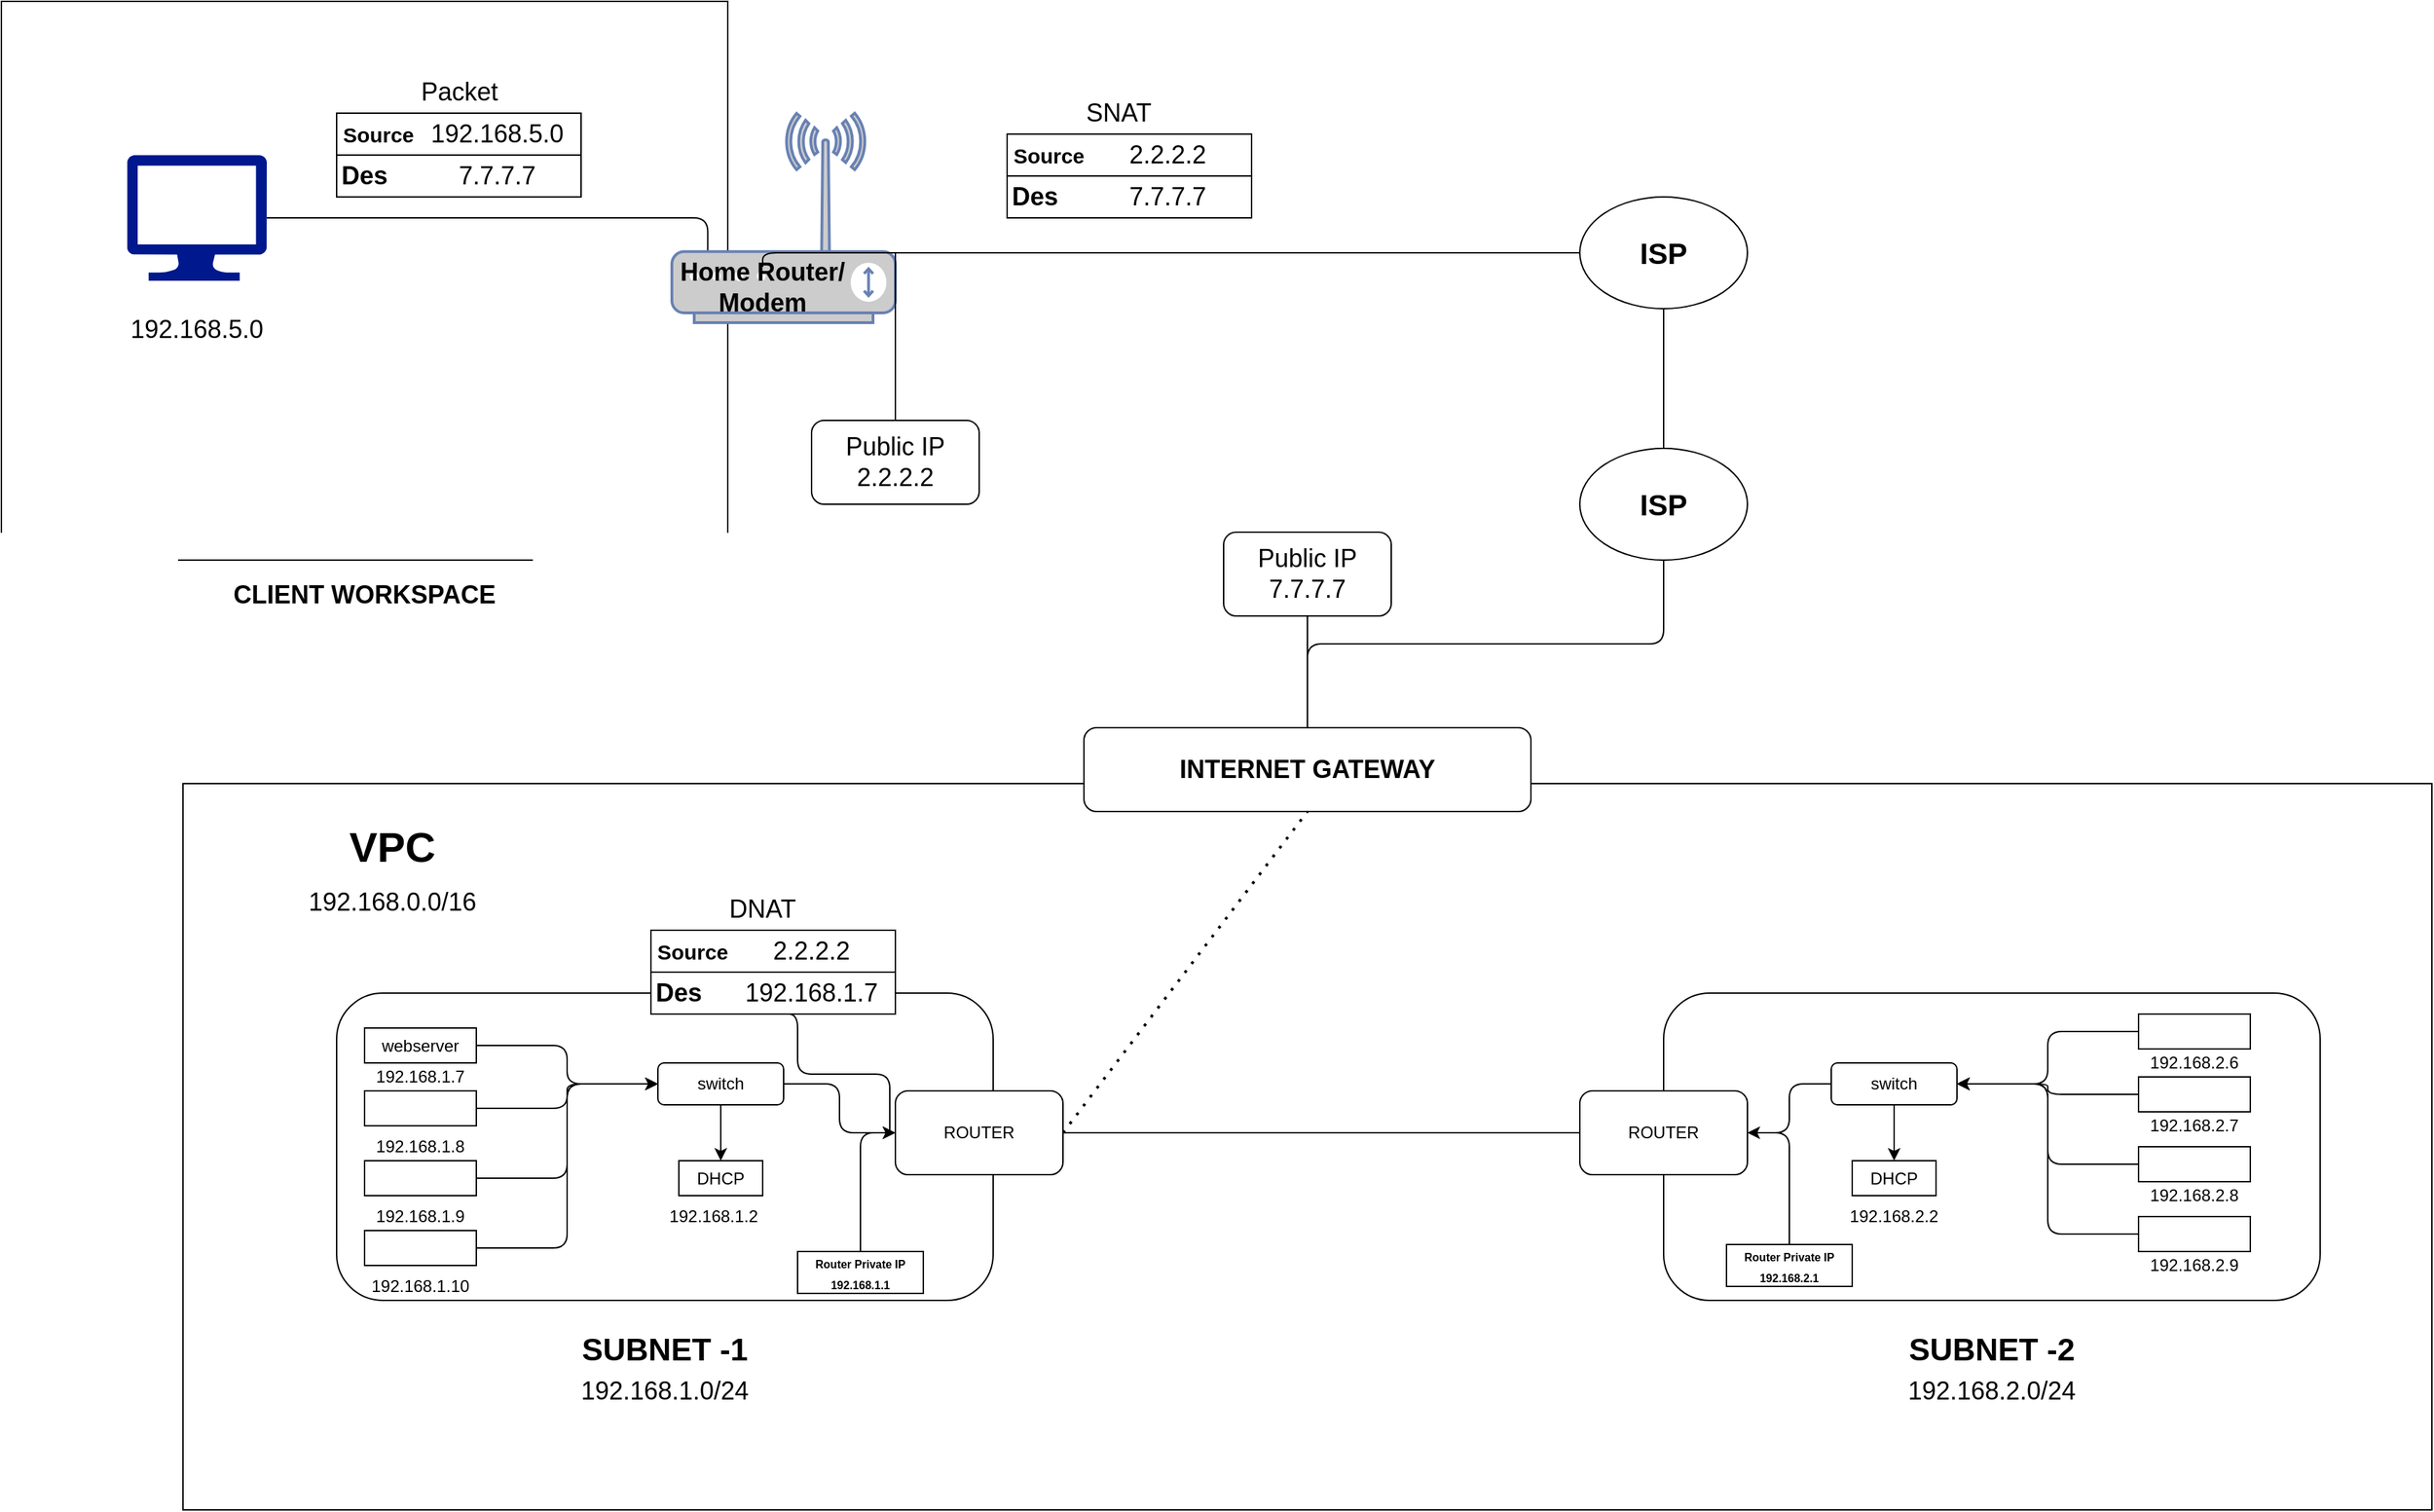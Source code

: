 <mxfile version="16.5.3" type="github">
  <diagram id="cgZuAQymzo9P9m9GtYBO" name="Page-1">
    <mxGraphModel dx="3160" dy="1693" grid="1" gridSize="10" guides="1" tooltips="1" connect="1" arrows="1" fold="1" page="1" pageScale="1" pageWidth="1920" pageHeight="1200" math="0" shadow="0">
      <root>
        <mxCell id="0" />
        <mxCell id="1" parent="0" />
        <mxCell id="nOPR-63dfSeK1-8soUbw-1" value="" style="rounded=0;whiteSpace=wrap;html=1;" parent="1" vertex="1">
          <mxGeometry x="140" y="560" width="1610" height="520" as="geometry" />
        </mxCell>
        <mxCell id="nOPR-63dfSeK1-8soUbw-2" value="" style="rounded=1;whiteSpace=wrap;html=1;" parent="1" vertex="1">
          <mxGeometry x="250" y="710" width="470" height="220" as="geometry" />
        </mxCell>
        <mxCell id="nOPR-63dfSeK1-8soUbw-4" value="" style="rounded=1;whiteSpace=wrap;html=1;" parent="1" vertex="1">
          <mxGeometry x="1200" y="710" width="470" height="220" as="geometry" />
        </mxCell>
        <mxCell id="7Ufx0hej1nbOpLO8S6u6-35" style="edgeStyle=orthogonalEdgeStyle;rounded=1;orthogonalLoop=1;jettySize=auto;html=1;exitX=1;exitY=0.5;exitDx=0;exitDy=0;entryX=0;entryY=0.5;entryDx=0;entryDy=0;fontSize=8;endArrow=none;endFill=0;" edge="1" parent="1" source="nOPR-63dfSeK1-8soUbw-5" target="nOPR-63dfSeK1-8soUbw-6">
          <mxGeometry relative="1" as="geometry" />
        </mxCell>
        <mxCell id="nOPR-63dfSeK1-8soUbw-5" value="ROUTER" style="rounded=1;whiteSpace=wrap;html=1;" parent="1" vertex="1">
          <mxGeometry x="650" y="780" width="120" height="60" as="geometry" />
        </mxCell>
        <mxCell id="nOPR-63dfSeK1-8soUbw-6" value="ROUTER" style="rounded=1;whiteSpace=wrap;html=1;" parent="1" vertex="1">
          <mxGeometry x="1140" y="780" width="120" height="60" as="geometry" />
        </mxCell>
        <mxCell id="nOPR-63dfSeK1-8soUbw-13" style="edgeStyle=orthogonalEdgeStyle;rounded=1;orthogonalLoop=1;jettySize=auto;html=1;exitX=1;exitY=0.5;exitDx=0;exitDy=0;entryX=0;entryY=0.5;entryDx=0;entryDy=0;" parent="1" source="nOPR-63dfSeK1-8soUbw-7" target="nOPR-63dfSeK1-8soUbw-5" edge="1">
          <mxGeometry relative="1" as="geometry" />
        </mxCell>
        <mxCell id="nOPR-63dfSeK1-8soUbw-16" style="edgeStyle=orthogonalEdgeStyle;rounded=0;orthogonalLoop=1;jettySize=auto;html=1;exitX=0.5;exitY=1;exitDx=0;exitDy=0;entryX=0.5;entryY=0;entryDx=0;entryDy=0;" parent="1" source="nOPR-63dfSeK1-8soUbw-7" target="nOPR-63dfSeK1-8soUbw-15" edge="1">
          <mxGeometry relative="1" as="geometry" />
        </mxCell>
        <mxCell id="nOPR-63dfSeK1-8soUbw-7" value="switch" style="rounded=1;whiteSpace=wrap;html=1;" parent="1" vertex="1">
          <mxGeometry x="480" y="760" width="90" height="30" as="geometry" />
        </mxCell>
        <mxCell id="7Ufx0hej1nbOpLO8S6u6-11" style="edgeStyle=orthogonalEdgeStyle;rounded=0;orthogonalLoop=1;jettySize=auto;html=1;exitX=0.5;exitY=1;exitDx=0;exitDy=0;" edge="1" parent="1" source="nOPR-63dfSeK1-8soUbw-8" target="7Ufx0hej1nbOpLO8S6u6-10">
          <mxGeometry relative="1" as="geometry" />
        </mxCell>
        <mxCell id="7Ufx0hej1nbOpLO8S6u6-13" style="edgeStyle=orthogonalEdgeStyle;rounded=1;orthogonalLoop=1;jettySize=auto;html=1;exitX=0;exitY=0.5;exitDx=0;exitDy=0;" edge="1" parent="1" source="nOPR-63dfSeK1-8soUbw-8" target="nOPR-63dfSeK1-8soUbw-6">
          <mxGeometry relative="1" as="geometry" />
        </mxCell>
        <mxCell id="nOPR-63dfSeK1-8soUbw-8" value="switch" style="rounded=1;whiteSpace=wrap;html=1;" parent="1" vertex="1">
          <mxGeometry x="1320" y="760" width="90" height="30" as="geometry" />
        </mxCell>
        <mxCell id="nOPR-63dfSeK1-8soUbw-15" value="DHCP&lt;br&gt;" style="rounded=0;whiteSpace=wrap;html=1;" parent="1" vertex="1">
          <mxGeometry x="495" y="830" width="60" height="25" as="geometry" />
        </mxCell>
        <mxCell id="nOPR-63dfSeK1-8soUbw-24" style="edgeStyle=orthogonalEdgeStyle;rounded=1;orthogonalLoop=1;jettySize=auto;html=1;exitX=1;exitY=0.5;exitDx=0;exitDy=0;entryX=0;entryY=0.5;entryDx=0;entryDy=0;" parent="1" source="nOPR-63dfSeK1-8soUbw-20" target="nOPR-63dfSeK1-8soUbw-7" edge="1">
          <mxGeometry relative="1" as="geometry" />
        </mxCell>
        <mxCell id="nOPR-63dfSeK1-8soUbw-20" value="webserver" style="rounded=0;whiteSpace=wrap;html=1;" parent="1" vertex="1">
          <mxGeometry x="270" y="735" width="80" height="25" as="geometry" />
        </mxCell>
        <mxCell id="nOPR-63dfSeK1-8soUbw-25" style="edgeStyle=orthogonalEdgeStyle;rounded=1;orthogonalLoop=1;jettySize=auto;html=1;exitX=1;exitY=0.5;exitDx=0;exitDy=0;" parent="1" source="nOPR-63dfSeK1-8soUbw-21" target="nOPR-63dfSeK1-8soUbw-7" edge="1">
          <mxGeometry relative="1" as="geometry" />
        </mxCell>
        <mxCell id="nOPR-63dfSeK1-8soUbw-21" value="" style="rounded=0;whiteSpace=wrap;html=1;" parent="1" vertex="1">
          <mxGeometry x="270" y="780" width="80" height="25" as="geometry" />
        </mxCell>
        <mxCell id="nOPR-63dfSeK1-8soUbw-26" style="edgeStyle=orthogonalEdgeStyle;rounded=1;orthogonalLoop=1;jettySize=auto;html=1;entryX=0;entryY=0.5;entryDx=0;entryDy=0;" parent="1" source="nOPR-63dfSeK1-8soUbw-22" target="nOPR-63dfSeK1-8soUbw-7" edge="1">
          <mxGeometry relative="1" as="geometry" />
        </mxCell>
        <mxCell id="nOPR-63dfSeK1-8soUbw-22" value="" style="rounded=0;whiteSpace=wrap;html=1;" parent="1" vertex="1">
          <mxGeometry x="270" y="830" width="80" height="25" as="geometry" />
        </mxCell>
        <mxCell id="nOPR-63dfSeK1-8soUbw-27" style="edgeStyle=orthogonalEdgeStyle;rounded=1;orthogonalLoop=1;jettySize=auto;html=1;exitX=1;exitY=0.5;exitDx=0;exitDy=0;entryX=0;entryY=0.5;entryDx=0;entryDy=0;endArrow=none;endFill=0;" parent="1" source="nOPR-63dfSeK1-8soUbw-23" target="nOPR-63dfSeK1-8soUbw-7" edge="1">
          <mxGeometry relative="1" as="geometry" />
        </mxCell>
        <mxCell id="nOPR-63dfSeK1-8soUbw-23" value="" style="rounded=0;whiteSpace=wrap;html=1;" parent="1" vertex="1">
          <mxGeometry x="270" y="880" width="80" height="25" as="geometry" />
        </mxCell>
        <mxCell id="7Ufx0hej1nbOpLO8S6u6-5" style="edgeStyle=orthogonalEdgeStyle;rounded=1;orthogonalLoop=1;jettySize=auto;html=1;exitX=0;exitY=0.5;exitDx=0;exitDy=0;entryX=1;entryY=0.5;entryDx=0;entryDy=0;" edge="1" parent="1" source="7Ufx0hej1nbOpLO8S6u6-1" target="nOPR-63dfSeK1-8soUbw-8">
          <mxGeometry relative="1" as="geometry" />
        </mxCell>
        <mxCell id="7Ufx0hej1nbOpLO8S6u6-1" value="" style="rounded=0;whiteSpace=wrap;html=1;" vertex="1" parent="1">
          <mxGeometry x="1540" y="725" width="80" height="25" as="geometry" />
        </mxCell>
        <mxCell id="7Ufx0hej1nbOpLO8S6u6-6" style="edgeStyle=orthogonalEdgeStyle;rounded=1;orthogonalLoop=1;jettySize=auto;html=1;exitX=0;exitY=0.5;exitDx=0;exitDy=0;entryX=1;entryY=0.5;entryDx=0;entryDy=0;" edge="1" parent="1" source="7Ufx0hej1nbOpLO8S6u6-2" target="nOPR-63dfSeK1-8soUbw-8">
          <mxGeometry relative="1" as="geometry" />
        </mxCell>
        <mxCell id="7Ufx0hej1nbOpLO8S6u6-2" value="" style="rounded=0;whiteSpace=wrap;html=1;" vertex="1" parent="1">
          <mxGeometry x="1540" y="770" width="80" height="25" as="geometry" />
        </mxCell>
        <mxCell id="7Ufx0hej1nbOpLO8S6u6-8" style="edgeStyle=orthogonalEdgeStyle;rounded=1;orthogonalLoop=1;jettySize=auto;html=1;exitX=0;exitY=0.5;exitDx=0;exitDy=0;entryX=1;entryY=0.5;entryDx=0;entryDy=0;" edge="1" parent="1" source="7Ufx0hej1nbOpLO8S6u6-3" target="nOPR-63dfSeK1-8soUbw-8">
          <mxGeometry relative="1" as="geometry" />
        </mxCell>
        <mxCell id="7Ufx0hej1nbOpLO8S6u6-3" value="" style="rounded=0;whiteSpace=wrap;html=1;" vertex="1" parent="1">
          <mxGeometry x="1540" y="820" width="80" height="25" as="geometry" />
        </mxCell>
        <mxCell id="7Ufx0hej1nbOpLO8S6u6-9" style="edgeStyle=orthogonalEdgeStyle;rounded=1;orthogonalLoop=1;jettySize=auto;html=1;exitX=0;exitY=0.5;exitDx=0;exitDy=0;entryX=1;entryY=0.5;entryDx=0;entryDy=0;" edge="1" parent="1" source="7Ufx0hej1nbOpLO8S6u6-4" target="nOPR-63dfSeK1-8soUbw-8">
          <mxGeometry relative="1" as="geometry" />
        </mxCell>
        <mxCell id="7Ufx0hej1nbOpLO8S6u6-4" value="" style="rounded=0;whiteSpace=wrap;html=1;" vertex="1" parent="1">
          <mxGeometry x="1540" y="870" width="80" height="25" as="geometry" />
        </mxCell>
        <mxCell id="7Ufx0hej1nbOpLO8S6u6-10" value="DHCP&lt;br&gt;" style="rounded=0;whiteSpace=wrap;html=1;" vertex="1" parent="1">
          <mxGeometry x="1335" y="830" width="60" height="25" as="geometry" />
        </mxCell>
        <mxCell id="7Ufx0hej1nbOpLO8S6u6-14" value="192.168.1.7" style="text;html=1;strokeColor=none;fillColor=none;align=center;verticalAlign=middle;whiteSpace=wrap;rounded=0;" vertex="1" parent="1">
          <mxGeometry x="280" y="770" width="60" as="geometry" />
        </mxCell>
        <mxCell id="7Ufx0hej1nbOpLO8S6u6-15" value="192.168.1.8" style="text;html=1;strokeColor=none;fillColor=none;align=center;verticalAlign=middle;whiteSpace=wrap;rounded=0;" vertex="1" parent="1">
          <mxGeometry x="280" y="820" width="60" as="geometry" />
        </mxCell>
        <mxCell id="7Ufx0hej1nbOpLO8S6u6-16" value="192.168.1.9" style="text;html=1;strokeColor=none;fillColor=none;align=center;verticalAlign=middle;whiteSpace=wrap;rounded=0;" vertex="1" parent="1">
          <mxGeometry x="280" y="870" width="60" as="geometry" />
        </mxCell>
        <mxCell id="7Ufx0hej1nbOpLO8S6u6-17" value="192.168.1.10" style="text;html=1;strokeColor=none;fillColor=none;align=center;verticalAlign=middle;whiteSpace=wrap;rounded=0;" vertex="1" parent="1">
          <mxGeometry x="280" y="920" width="60" as="geometry" />
        </mxCell>
        <mxCell id="7Ufx0hej1nbOpLO8S6u6-18" value="192.168.1.2" style="text;html=1;strokeColor=none;fillColor=none;align=center;verticalAlign=middle;whiteSpace=wrap;rounded=0;" vertex="1" parent="1">
          <mxGeometry x="490" y="870" width="60" as="geometry" />
        </mxCell>
        <mxCell id="7Ufx0hej1nbOpLO8S6u6-24" style="edgeStyle=orthogonalEdgeStyle;rounded=1;orthogonalLoop=1;jettySize=auto;html=1;exitX=0.5;exitY=0;exitDx=0;exitDy=0;entryX=0;entryY=0.5;entryDx=0;entryDy=0;fontSize=8;" edge="1" parent="1" source="7Ufx0hej1nbOpLO8S6u6-23" target="nOPR-63dfSeK1-8soUbw-5">
          <mxGeometry relative="1" as="geometry" />
        </mxCell>
        <mxCell id="7Ufx0hej1nbOpLO8S6u6-23" value="&lt;font style=&quot;font-size: 8px&quot;&gt;&lt;b&gt;Router Private IP&lt;br&gt;192.168.1.1&lt;/b&gt;&lt;/font&gt;" style="rounded=0;whiteSpace=wrap;html=1;" vertex="1" parent="1">
          <mxGeometry x="580" y="895" width="90" height="30" as="geometry" />
        </mxCell>
        <mxCell id="7Ufx0hej1nbOpLO8S6u6-27" value="192.168.2.6" style="text;html=1;strokeColor=none;fillColor=none;align=center;verticalAlign=middle;whiteSpace=wrap;rounded=0;" vertex="1" parent="1">
          <mxGeometry x="1550" y="760" width="60" as="geometry" />
        </mxCell>
        <mxCell id="7Ufx0hej1nbOpLO8S6u6-28" value="192.168.2.7" style="text;html=1;strokeColor=none;fillColor=none;align=center;verticalAlign=middle;whiteSpace=wrap;rounded=0;" vertex="1" parent="1">
          <mxGeometry x="1550" y="805" width="60" as="geometry" />
        </mxCell>
        <mxCell id="7Ufx0hej1nbOpLO8S6u6-29" value="192.168.2.8" style="text;html=1;strokeColor=none;fillColor=none;align=center;verticalAlign=middle;whiteSpace=wrap;rounded=0;" vertex="1" parent="1">
          <mxGeometry x="1550" y="855" width="60" as="geometry" />
        </mxCell>
        <mxCell id="7Ufx0hej1nbOpLO8S6u6-30" value="192.168.2.9" style="text;html=1;strokeColor=none;fillColor=none;align=center;verticalAlign=middle;whiteSpace=wrap;rounded=0;" vertex="1" parent="1">
          <mxGeometry x="1550" y="905" width="60" as="geometry" />
        </mxCell>
        <mxCell id="7Ufx0hej1nbOpLO8S6u6-31" value="192.168.2.2" style="text;html=1;strokeColor=none;fillColor=none;align=center;verticalAlign=middle;whiteSpace=wrap;rounded=0;" vertex="1" parent="1">
          <mxGeometry x="1335" y="870" width="60" as="geometry" />
        </mxCell>
        <mxCell id="7Ufx0hej1nbOpLO8S6u6-34" style="edgeStyle=orthogonalEdgeStyle;rounded=1;orthogonalLoop=1;jettySize=auto;html=1;exitX=0.5;exitY=0;exitDx=0;exitDy=0;entryX=1;entryY=0.5;entryDx=0;entryDy=0;fontSize=8;endArrow=none;endFill=0;" edge="1" parent="1" source="7Ufx0hej1nbOpLO8S6u6-32" target="nOPR-63dfSeK1-8soUbw-6">
          <mxGeometry relative="1" as="geometry" />
        </mxCell>
        <mxCell id="7Ufx0hej1nbOpLO8S6u6-32" value="&lt;font style=&quot;font-size: 8px&quot;&gt;&lt;b&gt;Router Private IP&lt;br&gt;192.168.2.1&lt;/b&gt;&lt;/font&gt;" style="rounded=0;whiteSpace=wrap;html=1;" vertex="1" parent="1">
          <mxGeometry x="1245" y="890" width="90" height="30" as="geometry" />
        </mxCell>
        <mxCell id="7Ufx0hej1nbOpLO8S6u6-39" value="&lt;h2&gt;&lt;font style=&quot;font-size: 18px&quot;&gt;INTERNET GATEWAY&lt;/font&gt;&lt;/h2&gt;" style="rounded=1;whiteSpace=wrap;html=1;fontSize=8;" vertex="1" parent="1">
          <mxGeometry x="785" y="520" width="320" height="60" as="geometry" />
        </mxCell>
        <mxCell id="7Ufx0hej1nbOpLO8S6u6-40" value="&lt;h2&gt;SUBNET -1&lt;/h2&gt;" style="text;html=1;strokeColor=none;fillColor=none;align=center;verticalAlign=middle;whiteSpace=wrap;rounded=0;fontSize=15;" vertex="1" parent="1">
          <mxGeometry x="405" y="950" width="160" height="30" as="geometry" />
        </mxCell>
        <mxCell id="7Ufx0hej1nbOpLO8S6u6-41" value="&lt;h2&gt;SUBNET -2&lt;/h2&gt;" style="text;html=1;strokeColor=none;fillColor=none;align=center;verticalAlign=middle;whiteSpace=wrap;rounded=0;fontSize=15;" vertex="1" parent="1">
          <mxGeometry x="1355" y="950" width="160" height="30" as="geometry" />
        </mxCell>
        <mxCell id="7Ufx0hej1nbOpLO8S6u6-42" value="&lt;h1&gt;VPC&lt;/h1&gt;" style="text;html=1;strokeColor=none;fillColor=none;align=center;verticalAlign=middle;whiteSpace=wrap;rounded=0;fontSize=15;" vertex="1" parent="1">
          <mxGeometry x="260" y="590" width="60" height="30" as="geometry" />
        </mxCell>
        <mxCell id="7Ufx0hej1nbOpLO8S6u6-43" value="192.168.1.0/24" style="text;html=1;strokeColor=none;fillColor=none;align=center;verticalAlign=middle;whiteSpace=wrap;rounded=0;fontSize=18;" vertex="1" parent="1">
          <mxGeometry x="395" y="980" width="180" height="30" as="geometry" />
        </mxCell>
        <mxCell id="7Ufx0hej1nbOpLO8S6u6-44" value="192.168.2.0/24" style="text;html=1;strokeColor=none;fillColor=none;align=center;verticalAlign=middle;whiteSpace=wrap;rounded=0;fontSize=18;" vertex="1" parent="1">
          <mxGeometry x="1345" y="980" width="180" height="30" as="geometry" />
        </mxCell>
        <mxCell id="7Ufx0hej1nbOpLO8S6u6-46" value="192.168.0.0/16" style="text;html=1;strokeColor=none;fillColor=none;align=center;verticalAlign=middle;whiteSpace=wrap;rounded=0;fontSize=18;" vertex="1" parent="1">
          <mxGeometry x="200" y="630" width="180" height="30" as="geometry" />
        </mxCell>
        <mxCell id="7Ufx0hej1nbOpLO8S6u6-47" value="" style="endArrow=none;dashed=1;html=1;dashPattern=1 3;strokeWidth=2;rounded=1;fontSize=18;entryX=0.5;entryY=1;entryDx=0;entryDy=0;exitX=1;exitY=0.5;exitDx=0;exitDy=0;" edge="1" parent="1" source="nOPR-63dfSeK1-8soUbw-5" target="7Ufx0hej1nbOpLO8S6u6-39">
          <mxGeometry width="50" height="50" relative="1" as="geometry">
            <mxPoint x="990" y="740" as="sourcePoint" />
            <mxPoint x="1040" y="690" as="targetPoint" />
          </mxGeometry>
        </mxCell>
        <mxCell id="7Ufx0hej1nbOpLO8S6u6-49" style="edgeStyle=orthogonalEdgeStyle;rounded=1;orthogonalLoop=1;jettySize=auto;html=1;exitX=0.5;exitY=1;exitDx=0;exitDy=0;entryX=0.5;entryY=0;entryDx=0;entryDy=0;fontSize=18;endArrow=none;endFill=0;" edge="1" parent="1" source="7Ufx0hej1nbOpLO8S6u6-48" target="7Ufx0hej1nbOpLO8S6u6-39">
          <mxGeometry relative="1" as="geometry" />
        </mxCell>
        <mxCell id="7Ufx0hej1nbOpLO8S6u6-52" style="edgeStyle=orthogonalEdgeStyle;rounded=1;orthogonalLoop=1;jettySize=auto;html=1;exitX=0.5;exitY=0;exitDx=0;exitDy=0;entryX=0.5;entryY=1;entryDx=0;entryDy=0;fontSize=18;endArrow=none;endFill=0;" edge="1" parent="1" source="7Ufx0hej1nbOpLO8S6u6-48" target="7Ufx0hej1nbOpLO8S6u6-51">
          <mxGeometry relative="1" as="geometry">
            <Array as="points">
              <mxPoint x="1200" y="160" />
            </Array>
          </mxGeometry>
        </mxCell>
        <mxCell id="7Ufx0hej1nbOpLO8S6u6-48" value="&lt;h3&gt;ISP&lt;/h3&gt;" style="ellipse;whiteSpace=wrap;html=1;fontSize=18;" vertex="1" parent="1">
          <mxGeometry x="1140" y="320" width="120" height="80" as="geometry" />
        </mxCell>
        <mxCell id="7Ufx0hej1nbOpLO8S6u6-51" value="&lt;h3&gt;ISP&lt;/h3&gt;" style="ellipse;whiteSpace=wrap;html=1;fontSize=18;" vertex="1" parent="1">
          <mxGeometry x="1140" y="140" width="120" height="80" as="geometry" />
        </mxCell>
        <mxCell id="7Ufx0hej1nbOpLO8S6u6-54" value="" style="rounded=0;whiteSpace=wrap;html=1;fontSize=18;" vertex="1" parent="1">
          <mxGeometry x="10" width="520" height="400" as="geometry" />
        </mxCell>
        <mxCell id="7Ufx0hej1nbOpLO8S6u6-71" style="edgeStyle=orthogonalEdgeStyle;rounded=1;orthogonalLoop=1;jettySize=auto;html=1;exitX=1;exitY=0.5;exitDx=0;exitDy=0;exitPerimeter=0;entryX=0.329;entryY=0.021;entryDx=0;entryDy=0;entryPerimeter=0;fontSize=18;endArrow=none;endFill=0;" edge="1" parent="1" source="7Ufx0hej1nbOpLO8S6u6-55" target="7Ufx0hej1nbOpLO8S6u6-59">
          <mxGeometry relative="1" as="geometry" />
        </mxCell>
        <mxCell id="7Ufx0hej1nbOpLO8S6u6-55" value="" style="sketch=0;aspect=fixed;pointerEvents=1;shadow=0;dashed=0;html=1;strokeColor=none;labelPosition=center;verticalLabelPosition=bottom;verticalAlign=top;align=center;fillColor=#00188D;shape=mxgraph.azure.computer;fontSize=18;" vertex="1" parent="1">
          <mxGeometry x="100" y="110" width="100" height="90" as="geometry" />
        </mxCell>
        <mxCell id="7Ufx0hej1nbOpLO8S6u6-57" value="" style="fontColor=#0066CC;verticalAlign=top;verticalLabelPosition=bottom;labelPosition=center;align=center;html=1;outlineConnect=0;fillColor=#CCCCCC;strokeColor=#6881B3;gradientColor=none;gradientDirection=north;strokeWidth=2;shape=mxgraph.networks.wireless_modem;fontSize=18;" vertex="1" parent="1">
          <mxGeometry x="490" y="80" width="160" height="150" as="geometry" />
        </mxCell>
        <mxCell id="7Ufx0hej1nbOpLO8S6u6-60" style="edgeStyle=orthogonalEdgeStyle;rounded=1;orthogonalLoop=1;jettySize=auto;html=1;entryX=0;entryY=0.5;entryDx=0;entryDy=0;fontSize=18;endArrow=none;endFill=0;exitX=0.5;exitY=0;exitDx=0;exitDy=0;" edge="1" parent="1" source="7Ufx0hej1nbOpLO8S6u6-59" target="7Ufx0hej1nbOpLO8S6u6-51">
          <mxGeometry relative="1" as="geometry">
            <Array as="points">
              <mxPoint x="555" y="180" />
            </Array>
          </mxGeometry>
        </mxCell>
        <mxCell id="7Ufx0hej1nbOpLO8S6u6-59" value="&lt;b&gt;Home Router/&lt;br&gt;Modem&lt;/b&gt;" style="text;html=1;strokeColor=none;fillColor=none;align=center;verticalAlign=middle;whiteSpace=wrap;rounded=0;fontSize=18;" vertex="1" parent="1">
          <mxGeometry x="440" y="190" width="230" height="30" as="geometry" />
        </mxCell>
        <mxCell id="7Ufx0hej1nbOpLO8S6u6-65" style="edgeStyle=orthogonalEdgeStyle;rounded=1;orthogonalLoop=1;jettySize=auto;html=1;exitX=0.5;exitY=0;exitDx=0;exitDy=0;fontSize=18;endArrow=none;endFill=0;" edge="1" parent="1" source="7Ufx0hej1nbOpLO8S6u6-62">
          <mxGeometry relative="1" as="geometry">
            <mxPoint x="650" y="180" as="targetPoint" />
          </mxGeometry>
        </mxCell>
        <mxCell id="7Ufx0hej1nbOpLO8S6u6-62" value="Public IP&lt;br&gt;2.2.2.2" style="rounded=1;whiteSpace=wrap;html=1;fontSize=18;" vertex="1" parent="1">
          <mxGeometry x="590" y="300" width="120" height="60" as="geometry" />
        </mxCell>
        <mxCell id="7Ufx0hej1nbOpLO8S6u6-67" style="edgeStyle=orthogonalEdgeStyle;rounded=1;orthogonalLoop=1;jettySize=auto;html=1;exitX=0.5;exitY=1;exitDx=0;exitDy=0;entryX=0.5;entryY=0;entryDx=0;entryDy=0;fontSize=18;endArrow=none;endFill=0;" edge="1" parent="1" source="7Ufx0hej1nbOpLO8S6u6-66" target="7Ufx0hej1nbOpLO8S6u6-39">
          <mxGeometry relative="1" as="geometry" />
        </mxCell>
        <mxCell id="7Ufx0hej1nbOpLO8S6u6-66" value="Public IP&lt;br&gt;7.7.7.7" style="rounded=1;whiteSpace=wrap;html=1;fontSize=18;" vertex="1" parent="1">
          <mxGeometry x="885" y="380" width="120" height="60" as="geometry" />
        </mxCell>
        <mxCell id="7Ufx0hej1nbOpLO8S6u6-68" value="&lt;b&gt;CLIENT WORKSPACE&lt;/b&gt;" style="text;html=1;strokeColor=none;fillColor=none;align=center;verticalAlign=middle;whiteSpace=wrap;rounded=0;fontSize=18;" vertex="1" parent="1">
          <mxGeometry x="165" y="410" width="210" height="30" as="geometry" />
        </mxCell>
        <mxCell id="7Ufx0hej1nbOpLO8S6u6-77" value="" style="rounded=0;whiteSpace=wrap;html=1;fontSize=18;" vertex="1" parent="1">
          <mxGeometry x="250" y="80" width="175" height="60" as="geometry" />
        </mxCell>
        <mxCell id="7Ufx0hej1nbOpLO8S6u6-78" style="edgeStyle=orthogonalEdgeStyle;rounded=1;orthogonalLoop=1;jettySize=auto;html=1;exitX=0;exitY=0.5;exitDx=0;exitDy=0;entryX=1;entryY=0.5;entryDx=0;entryDy=0;fontSize=18;endArrow=none;endFill=0;" edge="1" parent="1" source="7Ufx0hej1nbOpLO8S6u6-77" target="7Ufx0hej1nbOpLO8S6u6-77">
          <mxGeometry relative="1" as="geometry">
            <Array as="points">
              <mxPoint x="330" y="110" />
              <mxPoint x="330" y="110" />
            </Array>
          </mxGeometry>
        </mxCell>
        <mxCell id="7Ufx0hej1nbOpLO8S6u6-79" value="&lt;h5&gt;Source&lt;/h5&gt;" style="text;html=1;strokeColor=none;fillColor=none;align=center;verticalAlign=middle;whiteSpace=wrap;rounded=0;fontSize=18;" vertex="1" parent="1">
          <mxGeometry x="250" y="80" width="60" height="30" as="geometry" />
        </mxCell>
        <mxCell id="7Ufx0hej1nbOpLO8S6u6-80" value="&lt;h4&gt;Des&lt;/h4&gt;" style="text;html=1;strokeColor=none;fillColor=none;align=center;verticalAlign=middle;whiteSpace=wrap;rounded=0;fontSize=18;" vertex="1" parent="1">
          <mxGeometry x="240" y="110" width="60" height="30" as="geometry" />
        </mxCell>
        <mxCell id="7Ufx0hej1nbOpLO8S6u6-81" value="192.168.5.0" style="text;html=1;strokeColor=none;fillColor=none;align=center;verticalAlign=middle;whiteSpace=wrap;rounded=0;fontSize=18;" vertex="1" parent="1">
          <mxGeometry x="335" y="80" width="60" height="30" as="geometry" />
        </mxCell>
        <mxCell id="7Ufx0hej1nbOpLO8S6u6-82" value="192.168.5.0" style="text;html=1;strokeColor=none;fillColor=none;align=center;verticalAlign=middle;whiteSpace=wrap;rounded=0;fontSize=18;" vertex="1" parent="1">
          <mxGeometry x="120" y="220" width="60" height="30" as="geometry" />
        </mxCell>
        <mxCell id="7Ufx0hej1nbOpLO8S6u6-84" value="7.7.7.7" style="text;html=1;strokeColor=none;fillColor=none;align=center;verticalAlign=middle;whiteSpace=wrap;rounded=0;fontSize=18;" vertex="1" parent="1">
          <mxGeometry x="320" y="110" width="90" height="30" as="geometry" />
        </mxCell>
        <mxCell id="7Ufx0hej1nbOpLO8S6u6-85" value="" style="rounded=0;whiteSpace=wrap;html=1;fontSize=18;" vertex="1" parent="1">
          <mxGeometry x="730" y="95" width="175" height="60" as="geometry" />
        </mxCell>
        <mxCell id="7Ufx0hej1nbOpLO8S6u6-86" style="edgeStyle=orthogonalEdgeStyle;rounded=1;orthogonalLoop=1;jettySize=auto;html=1;exitX=0;exitY=0.5;exitDx=0;exitDy=0;entryX=1;entryY=0.5;entryDx=0;entryDy=0;fontSize=18;endArrow=none;endFill=0;" edge="1" parent="1" source="7Ufx0hej1nbOpLO8S6u6-85" target="7Ufx0hej1nbOpLO8S6u6-85">
          <mxGeometry relative="1" as="geometry">
            <Array as="points">
              <mxPoint x="810" y="125" />
              <mxPoint x="810" y="125" />
            </Array>
          </mxGeometry>
        </mxCell>
        <mxCell id="7Ufx0hej1nbOpLO8S6u6-87" value="&lt;h5&gt;Source&lt;/h5&gt;" style="text;html=1;strokeColor=none;fillColor=none;align=center;verticalAlign=middle;whiteSpace=wrap;rounded=0;fontSize=18;" vertex="1" parent="1">
          <mxGeometry x="730" y="95" width="60" height="30" as="geometry" />
        </mxCell>
        <mxCell id="7Ufx0hej1nbOpLO8S6u6-88" value="&lt;h4&gt;Des&lt;/h4&gt;" style="text;html=1;strokeColor=none;fillColor=none;align=center;verticalAlign=middle;whiteSpace=wrap;rounded=0;fontSize=18;" vertex="1" parent="1">
          <mxGeometry x="720" y="125" width="60" height="30" as="geometry" />
        </mxCell>
        <mxCell id="7Ufx0hej1nbOpLO8S6u6-89" value="2.2.2.2" style="text;html=1;strokeColor=none;fillColor=none;align=center;verticalAlign=middle;whiteSpace=wrap;rounded=0;fontSize=18;" vertex="1" parent="1">
          <mxGeometry x="815" y="95" width="60" height="30" as="geometry" />
        </mxCell>
        <mxCell id="7Ufx0hej1nbOpLO8S6u6-90" value="7.7.7.7" style="text;html=1;strokeColor=none;fillColor=none;align=center;verticalAlign=middle;whiteSpace=wrap;rounded=0;fontSize=18;" vertex="1" parent="1">
          <mxGeometry x="800" y="125" width="90" height="30" as="geometry" />
        </mxCell>
        <mxCell id="7Ufx0hej1nbOpLO8S6u6-91" value="SNAT" style="text;html=1;strokeColor=none;fillColor=none;align=center;verticalAlign=middle;whiteSpace=wrap;rounded=0;fontSize=18;" vertex="1" parent="1">
          <mxGeometry x="780" y="65" width="60" height="30" as="geometry" />
        </mxCell>
        <mxCell id="7Ufx0hej1nbOpLO8S6u6-101" value="" style="rounded=0;whiteSpace=wrap;html=1;fontSize=18;" vertex="1" parent="1">
          <mxGeometry x="475" y="665" width="175" height="60" as="geometry" />
        </mxCell>
        <mxCell id="7Ufx0hej1nbOpLO8S6u6-102" style="edgeStyle=orthogonalEdgeStyle;rounded=1;orthogonalLoop=1;jettySize=auto;html=1;exitX=0;exitY=0.5;exitDx=0;exitDy=0;entryX=1;entryY=0.5;entryDx=0;entryDy=0;fontSize=18;endArrow=none;endFill=0;" edge="1" parent="1" source="7Ufx0hej1nbOpLO8S6u6-101" target="7Ufx0hej1nbOpLO8S6u6-101">
          <mxGeometry relative="1" as="geometry">
            <Array as="points">
              <mxPoint x="555" y="695" />
              <mxPoint x="555" y="695" />
            </Array>
          </mxGeometry>
        </mxCell>
        <mxCell id="7Ufx0hej1nbOpLO8S6u6-103" value="&lt;h5&gt;Source&lt;/h5&gt;" style="text;html=1;strokeColor=none;fillColor=none;align=center;verticalAlign=middle;whiteSpace=wrap;rounded=0;fontSize=18;" vertex="1" parent="1">
          <mxGeometry x="475" y="665" width="60" height="30" as="geometry" />
        </mxCell>
        <mxCell id="7Ufx0hej1nbOpLO8S6u6-104" value="&lt;h4&gt;Des&lt;/h4&gt;" style="text;html=1;strokeColor=none;fillColor=none;align=center;verticalAlign=middle;whiteSpace=wrap;rounded=0;fontSize=18;" vertex="1" parent="1">
          <mxGeometry x="465" y="695" width="60" height="30" as="geometry" />
        </mxCell>
        <mxCell id="7Ufx0hej1nbOpLO8S6u6-105" value="2.2.2.2" style="text;html=1;strokeColor=none;fillColor=none;align=center;verticalAlign=middle;whiteSpace=wrap;rounded=0;fontSize=18;" vertex="1" parent="1">
          <mxGeometry x="560" y="665" width="60" height="30" as="geometry" />
        </mxCell>
        <mxCell id="7Ufx0hej1nbOpLO8S6u6-108" style="edgeStyle=orthogonalEdgeStyle;rounded=1;orthogonalLoop=1;jettySize=auto;html=1;exitX=0.25;exitY=1;exitDx=0;exitDy=0;fontSize=18;endArrow=none;endFill=0;strokeWidth=1;" edge="1" parent="1" source="7Ufx0hej1nbOpLO8S6u6-106">
          <mxGeometry relative="1" as="geometry">
            <mxPoint x="646" y="810" as="targetPoint" />
            <Array as="points">
              <mxPoint x="580" y="725" />
              <mxPoint x="580" y="768" />
              <mxPoint x="646" y="768" />
            </Array>
          </mxGeometry>
        </mxCell>
        <mxCell id="7Ufx0hej1nbOpLO8S6u6-106" value="192.168.1.7" style="text;html=1;strokeColor=none;fillColor=none;align=center;verticalAlign=middle;whiteSpace=wrap;rounded=0;fontSize=18;" vertex="1" parent="1">
          <mxGeometry x="545" y="695" width="90" height="30" as="geometry" />
        </mxCell>
        <mxCell id="7Ufx0hej1nbOpLO8S6u6-107" value="DNAT" style="text;html=1;strokeColor=none;fillColor=none;align=center;verticalAlign=middle;whiteSpace=wrap;rounded=0;fontSize=18;" vertex="1" parent="1">
          <mxGeometry x="525" y="635" width="60" height="30" as="geometry" />
        </mxCell>
        <mxCell id="7Ufx0hej1nbOpLO8S6u6-109" value="Packet" style="text;html=1;strokeColor=none;fillColor=none;align=center;verticalAlign=middle;whiteSpace=wrap;rounded=0;fontSize=18;" vertex="1" parent="1">
          <mxGeometry x="307.5" y="50" width="60" height="30" as="geometry" />
        </mxCell>
      </root>
    </mxGraphModel>
  </diagram>
</mxfile>

